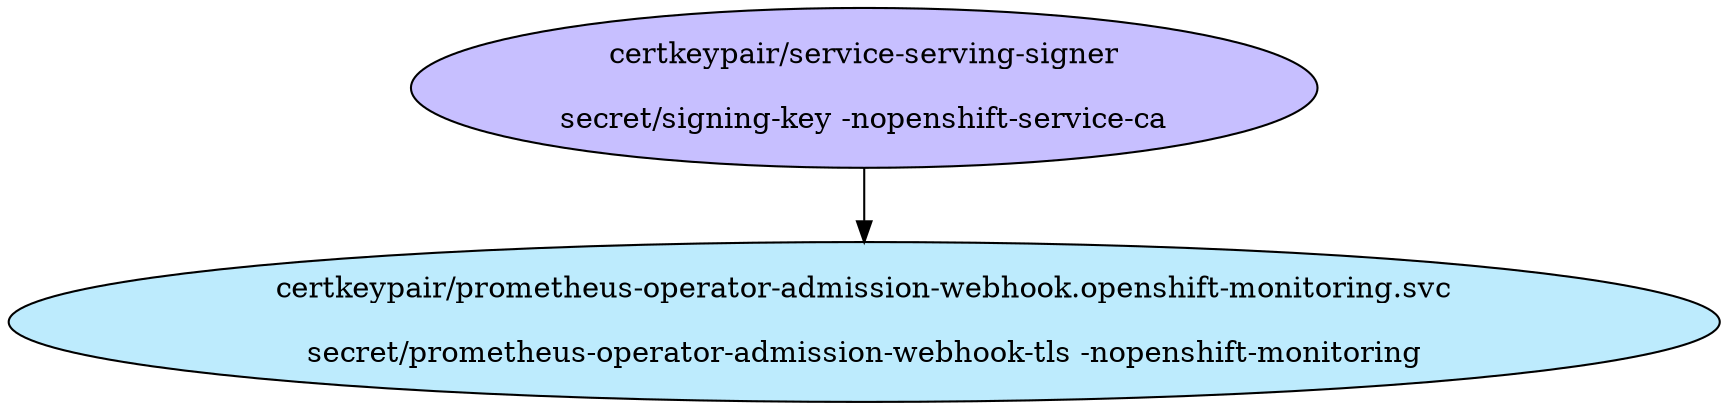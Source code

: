 digraph "Local Certificate" {
  // Node definitions.
  1 [
    label="certkeypair/service-serving-signer\n\nsecret/signing-key -nopenshift-service-ca\n"
    style=filled
    fillcolor="#c7bfff"
  ];
  4 [
    label="certkeypair/prometheus-operator-admission-webhook.openshift-monitoring.svc\n\nsecret/prometheus-operator-admission-webhook-tls -nopenshift-monitoring\n"
    style=filled
    fillcolor="#bdebfd"
  ];

  // Edge definitions.
  1 -> 4;
}